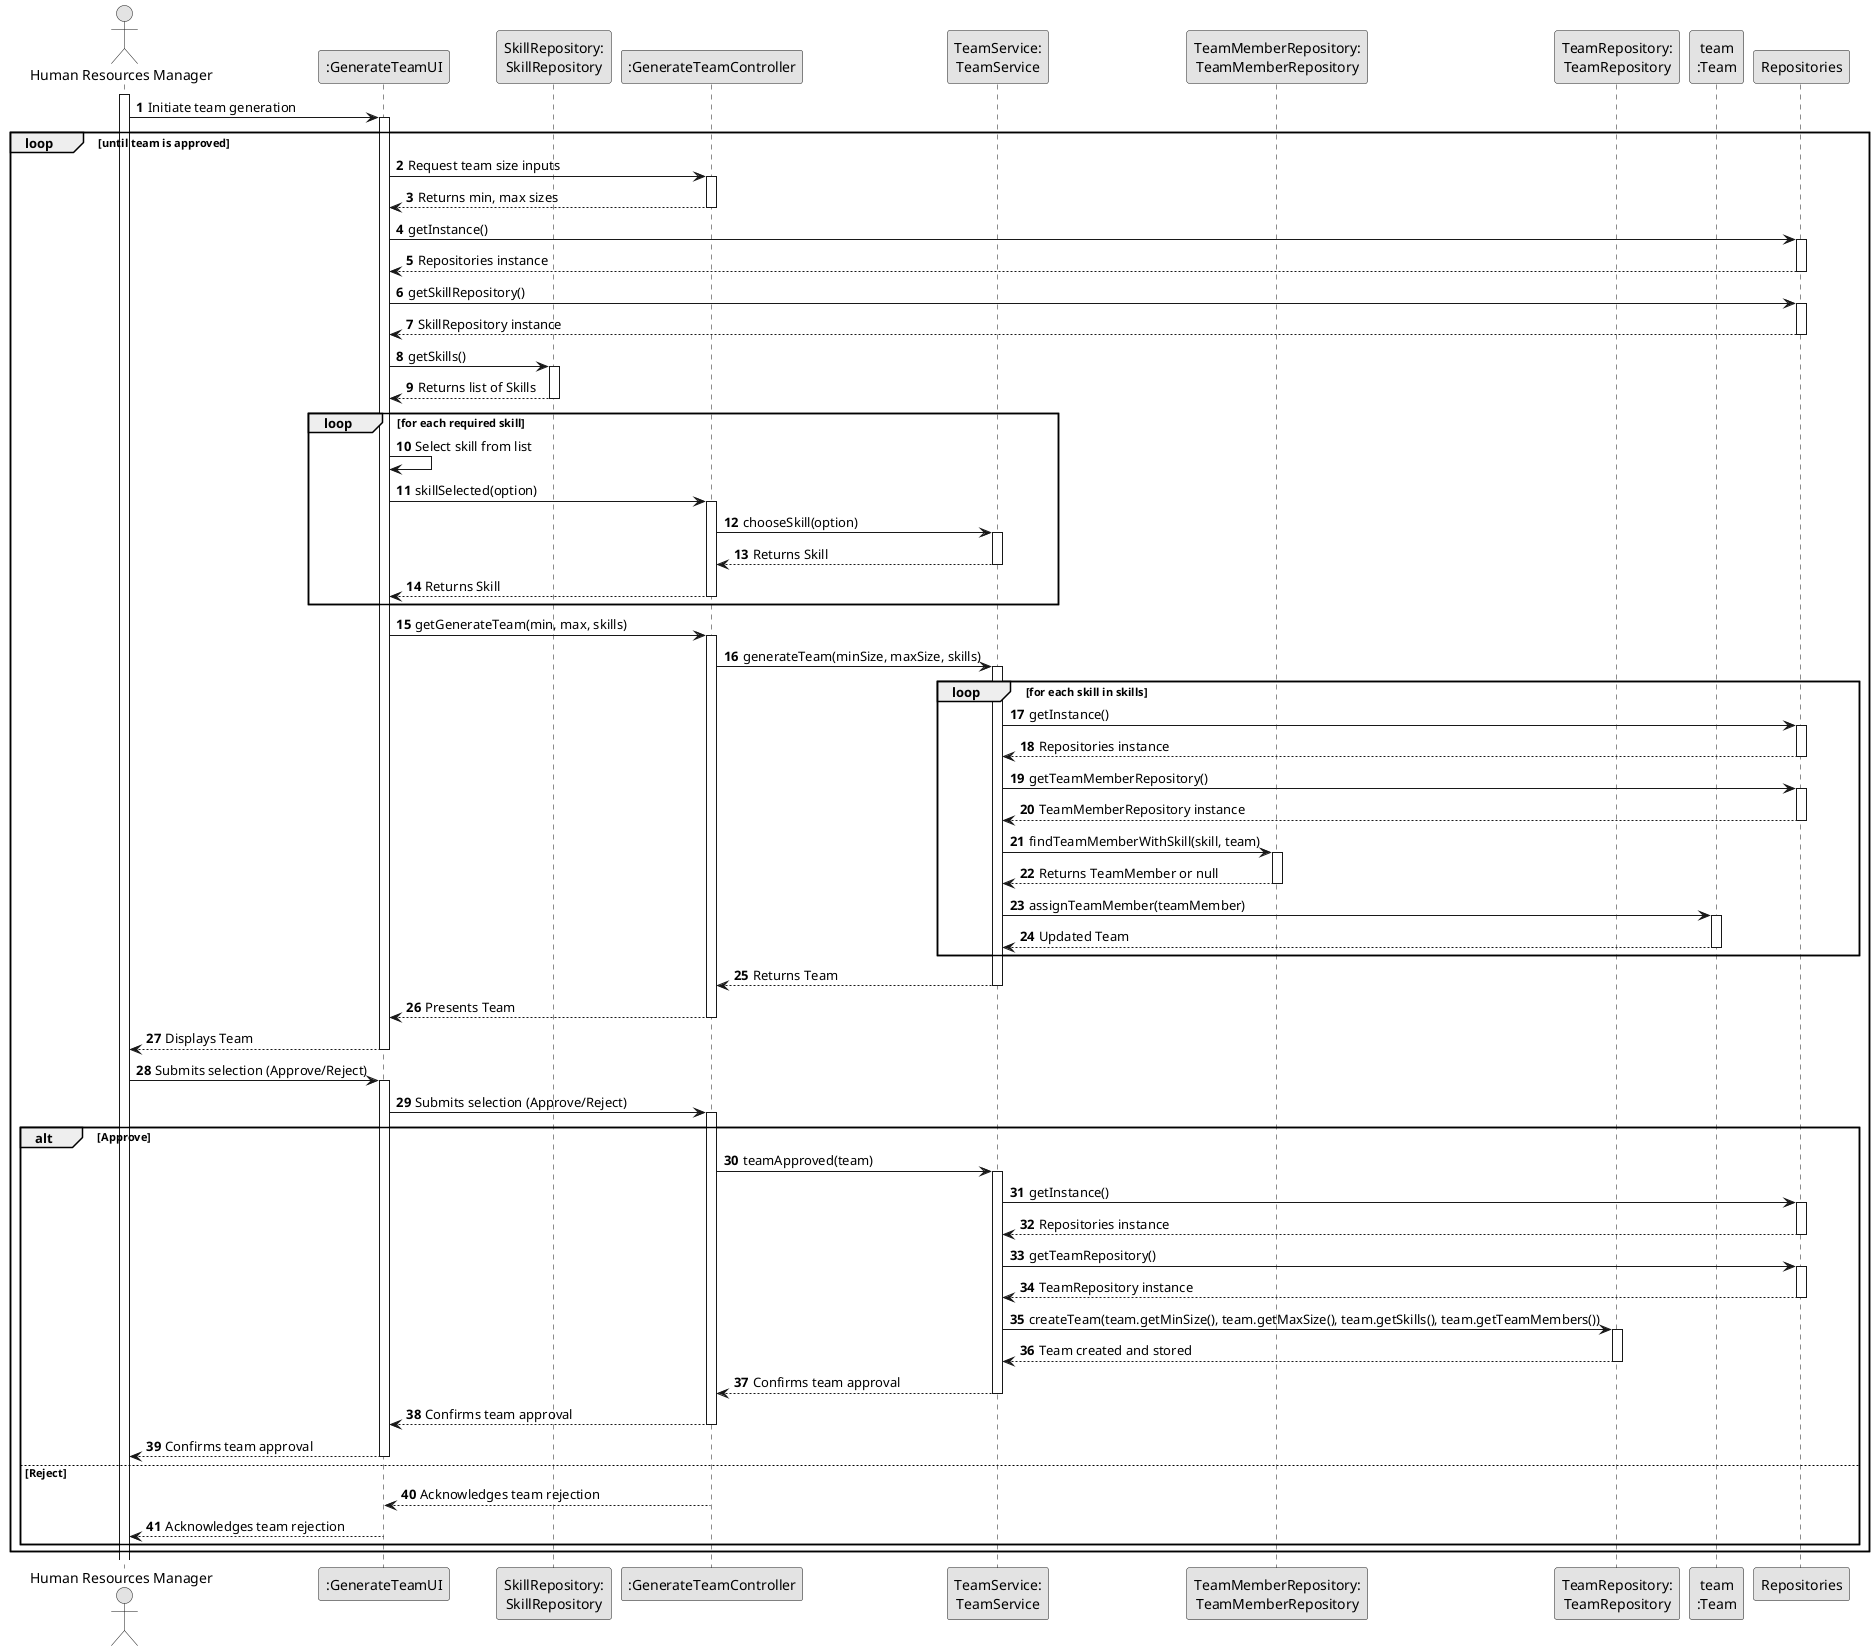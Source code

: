 @startuml
skinparam monochrome true
skinparam packageStyle rectangle
skinparam shadowing false

autonumber

actor "Human Resources Manager" as HRM
participant ":GenerateTeamUI" as GenerateTeamUI
participant "SkillRepository:\nSkillRepository" as SkillRepository
participant ":GenerateTeamController" as GenerateTeamController
participant "TeamService:\nTeamService" as TeamService
participant "TeamMemberRepository:\nTeamMemberRepository" as TeamMemberRepository
participant "TeamRepository:\nTeamRepository" as TeamRepository
participant "team\n:Team" as Team

activate HRM

HRM -> GenerateTeamUI : Initiate team generation
activate GenerateTeamUI

loop until team is approved
    
    GenerateTeamUI -> GenerateTeamController : Request team size inputs
    activate GenerateTeamController

    GenerateTeamController --> GenerateTeamUI : Returns min, max sizes
    deactivate GenerateTeamController

    GenerateTeamUI -> Repositories : getInstance()
    activate Repositories
    Repositories --> GenerateTeamUI : Repositories instance
    deactivate Repositories

    GenerateTeamUI -> Repositories : getSkillRepository()
    activate Repositories
    Repositories --> GenerateTeamUI : SkillRepository instance
    deactivate Repositories

    GenerateTeamUI -> SkillRepository : getSkills()
    activate SkillRepository
    SkillRepository --> GenerateTeamUI : Returns list of Skills
    deactivate SkillRepository

    loop for each required skill
        GenerateTeamUI -> GenerateTeamUI : Select skill from list
        GenerateTeamUI -> GenerateTeamController : skillSelected(option)
        activate GenerateTeamController

        GenerateTeamController -> TeamService : chooseSkill(option)
        activate TeamService

        TeamService --> GenerateTeamController : Returns Skill
        deactivate TeamService

        GenerateTeamController --> GenerateTeamUI : Returns Skill
        deactivate GenerateTeamController
    end

    GenerateTeamUI -> GenerateTeamController : getGenerateTeam(min, max, skills)
    activate GenerateTeamController

    GenerateTeamController -> TeamService : generateTeam(minSize, maxSize, skills)
    activate TeamService

    loop for each skill in skills
        TeamService -> Repositories : getInstance()
        activate Repositories
        Repositories --> TeamService : Repositories instance
        deactivate Repositories

        TeamService -> Repositories : getTeamMemberRepository()
        activate Repositories
        Repositories --> TeamService : TeamMemberRepository instance
        deactivate Repositories

        TeamService -> TeamMemberRepository : findTeamMemberWithSkill(skill, team)
        activate TeamMemberRepository

        TeamMemberRepository --> TeamService : Returns TeamMember or null
        deactivate TeamMemberRepository

        TeamService -> Team : assignTeamMember(teamMember)
        activate Team

        Team --> TeamService : Updated Team
        deactivate Team
    end

    TeamService --> GenerateTeamController : Returns Team
    deactivate TeamService

    GenerateTeamController --> GenerateTeamUI : Presents Team
    deactivate GenerateTeamController

    GenerateTeamUI --> HRM : Displays Team
    deactivate GenerateTeamUI

    HRM -> GenerateTeamUI : Submits selection (Approve/Reject)
    activate GenerateTeamUI

    GenerateTeamUI -> GenerateTeamController : Submits selection (Approve/Reject)
    activate GenerateTeamController

    alt Approve
        GenerateTeamController -> TeamService : teamApproved(team)
        activate TeamService

        TeamService -> Repositories : getInstance()
        activate Repositories
        Repositories --> TeamService : Repositories instance
        deactivate Repositories

        TeamService -> Repositories : getTeamRepository()
        activate Repositories
        Repositories --> TeamService : TeamRepository instance
        deactivate Repositories

        TeamService -> TeamRepository : createTeam(team.getMinSize(), team.getMaxSize(), team.getSkills(), team.getTeamMembers())
        activate TeamRepository

        TeamRepository --> TeamService : Team created and stored
        deactivate TeamRepository

        TeamService --> GenerateTeamController : Confirms team approval
        deactivate TeamService

        GenerateTeamController --> GenerateTeamUI : Confirms team approval
        deactivate GenerateTeamController

        GenerateTeamUI --> HRM : Confirms team approval
        deactivate GenerateTeamUI
    else Reject
        GenerateTeamController --> GenerateTeamUI : Acknowledges team rejection
        deactivate GenerateTeamController

        GenerateTeamUI --> HRM : Acknowledges team rejection
        deactivate GenerateTeamUI
    end

end
@enduml
